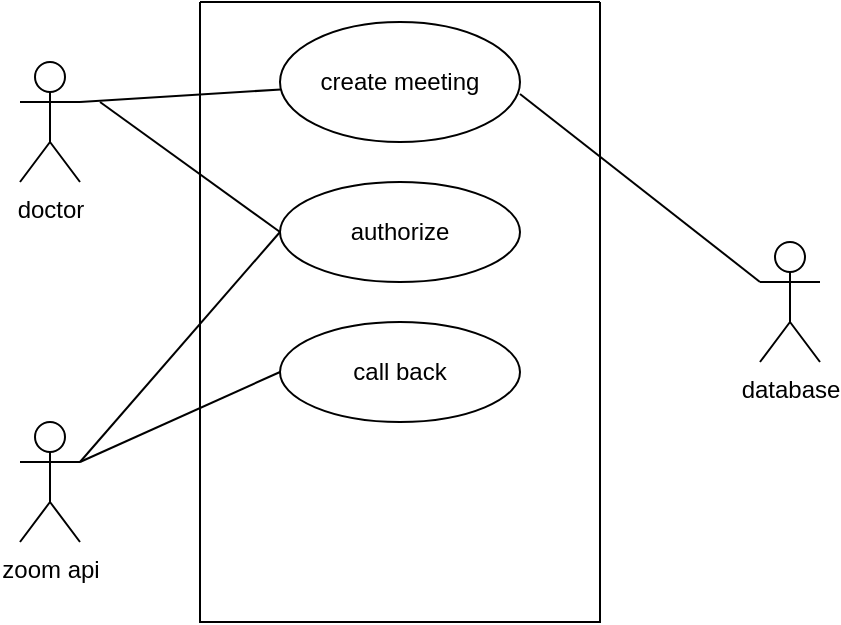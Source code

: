 <mxfile version="21.0.6" type="github">
  <diagram name="Page-1" id="v6ugSu8cuOPKw1JPtARv">
    <mxGraphModel dx="1674" dy="704" grid="1" gridSize="10" guides="1" tooltips="1" connect="1" arrows="1" fold="1" page="1" pageScale="1" pageWidth="850" pageHeight="1100" math="0" shadow="0">
      <root>
        <mxCell id="0" />
        <mxCell id="1" parent="0" />
        <mxCell id="LkEcz__NUMMovedEGvOY-1" value="doctor" style="shape=umlActor;verticalLabelPosition=bottom;verticalAlign=top;html=1;outlineConnect=0;" vertex="1" parent="1">
          <mxGeometry x="170" y="260" width="30" height="60" as="geometry" />
        </mxCell>
        <mxCell id="LkEcz__NUMMovedEGvOY-2" value="zoom api" style="shape=umlActor;verticalLabelPosition=bottom;verticalAlign=top;html=1;outlineConnect=0;" vertex="1" parent="1">
          <mxGeometry x="170" y="440" width="30" height="60" as="geometry" />
        </mxCell>
        <mxCell id="LkEcz__NUMMovedEGvOY-3" value="" style="swimlane;startSize=0;" vertex="1" parent="1">
          <mxGeometry x="260" y="230" width="200" height="310" as="geometry" />
        </mxCell>
        <mxCell id="LkEcz__NUMMovedEGvOY-4" value="create meeting" style="ellipse;whiteSpace=wrap;html=1;" vertex="1" parent="LkEcz__NUMMovedEGvOY-3">
          <mxGeometry x="40" y="10" width="120" height="60" as="geometry" />
        </mxCell>
        <mxCell id="LkEcz__NUMMovedEGvOY-5" value="authorize" style="ellipse;whiteSpace=wrap;html=1;" vertex="1" parent="LkEcz__NUMMovedEGvOY-3">
          <mxGeometry x="40" y="90" width="120" height="50" as="geometry" />
        </mxCell>
        <mxCell id="LkEcz__NUMMovedEGvOY-6" value="call back" style="ellipse;whiteSpace=wrap;html=1;" vertex="1" parent="LkEcz__NUMMovedEGvOY-3">
          <mxGeometry x="40" y="160" width="120" height="50" as="geometry" />
        </mxCell>
        <mxCell id="LkEcz__NUMMovedEGvOY-8" value="database" style="shape=umlActor;verticalLabelPosition=bottom;verticalAlign=top;html=1;outlineConnect=0;" vertex="1" parent="1">
          <mxGeometry x="540" y="350" width="30" height="60" as="geometry" />
        </mxCell>
        <mxCell id="LkEcz__NUMMovedEGvOY-9" value="" style="endArrow=none;html=1;rounded=0;" edge="1" parent="1" target="LkEcz__NUMMovedEGvOY-4">
          <mxGeometry width="50" height="50" relative="1" as="geometry">
            <mxPoint x="200" y="280" as="sourcePoint" />
            <mxPoint x="260" y="210" as="targetPoint" />
          </mxGeometry>
        </mxCell>
        <mxCell id="LkEcz__NUMMovedEGvOY-11" value="" style="endArrow=none;html=1;rounded=0;exitX=1;exitY=0.6;exitDx=0;exitDy=0;exitPerimeter=0;entryX=0;entryY=0.333;entryDx=0;entryDy=0;entryPerimeter=0;" edge="1" parent="1" source="LkEcz__NUMMovedEGvOY-4" target="LkEcz__NUMMovedEGvOY-8">
          <mxGeometry width="50" height="50" relative="1" as="geometry">
            <mxPoint x="480" y="410" as="sourcePoint" />
            <mxPoint x="530" y="360" as="targetPoint" />
          </mxGeometry>
        </mxCell>
        <mxCell id="LkEcz__NUMMovedEGvOY-12" value="" style="endArrow=none;html=1;rounded=0;entryX=0;entryY=0.5;entryDx=0;entryDy=0;" edge="1" parent="1" target="LkEcz__NUMMovedEGvOY-5">
          <mxGeometry width="50" height="50" relative="1" as="geometry">
            <mxPoint x="210" y="280" as="sourcePoint" />
            <mxPoint x="260" y="210" as="targetPoint" />
          </mxGeometry>
        </mxCell>
        <mxCell id="LkEcz__NUMMovedEGvOY-13" value="" style="endArrow=none;html=1;rounded=0;entryX=0;entryY=0.5;entryDx=0;entryDy=0;" edge="1" parent="1" target="LkEcz__NUMMovedEGvOY-5">
          <mxGeometry width="50" height="50" relative="1" as="geometry">
            <mxPoint x="200" y="460" as="sourcePoint" />
            <mxPoint x="320" y="350" as="targetPoint" />
          </mxGeometry>
        </mxCell>
        <mxCell id="LkEcz__NUMMovedEGvOY-14" value="" style="endArrow=none;html=1;rounded=0;entryX=0;entryY=0.5;entryDx=0;entryDy=0;" edge="1" parent="1" target="LkEcz__NUMMovedEGvOY-6">
          <mxGeometry width="50" height="50" relative="1" as="geometry">
            <mxPoint x="200" y="460" as="sourcePoint" />
            <mxPoint x="190" y="410" as="targetPoint" />
          </mxGeometry>
        </mxCell>
      </root>
    </mxGraphModel>
  </diagram>
</mxfile>

